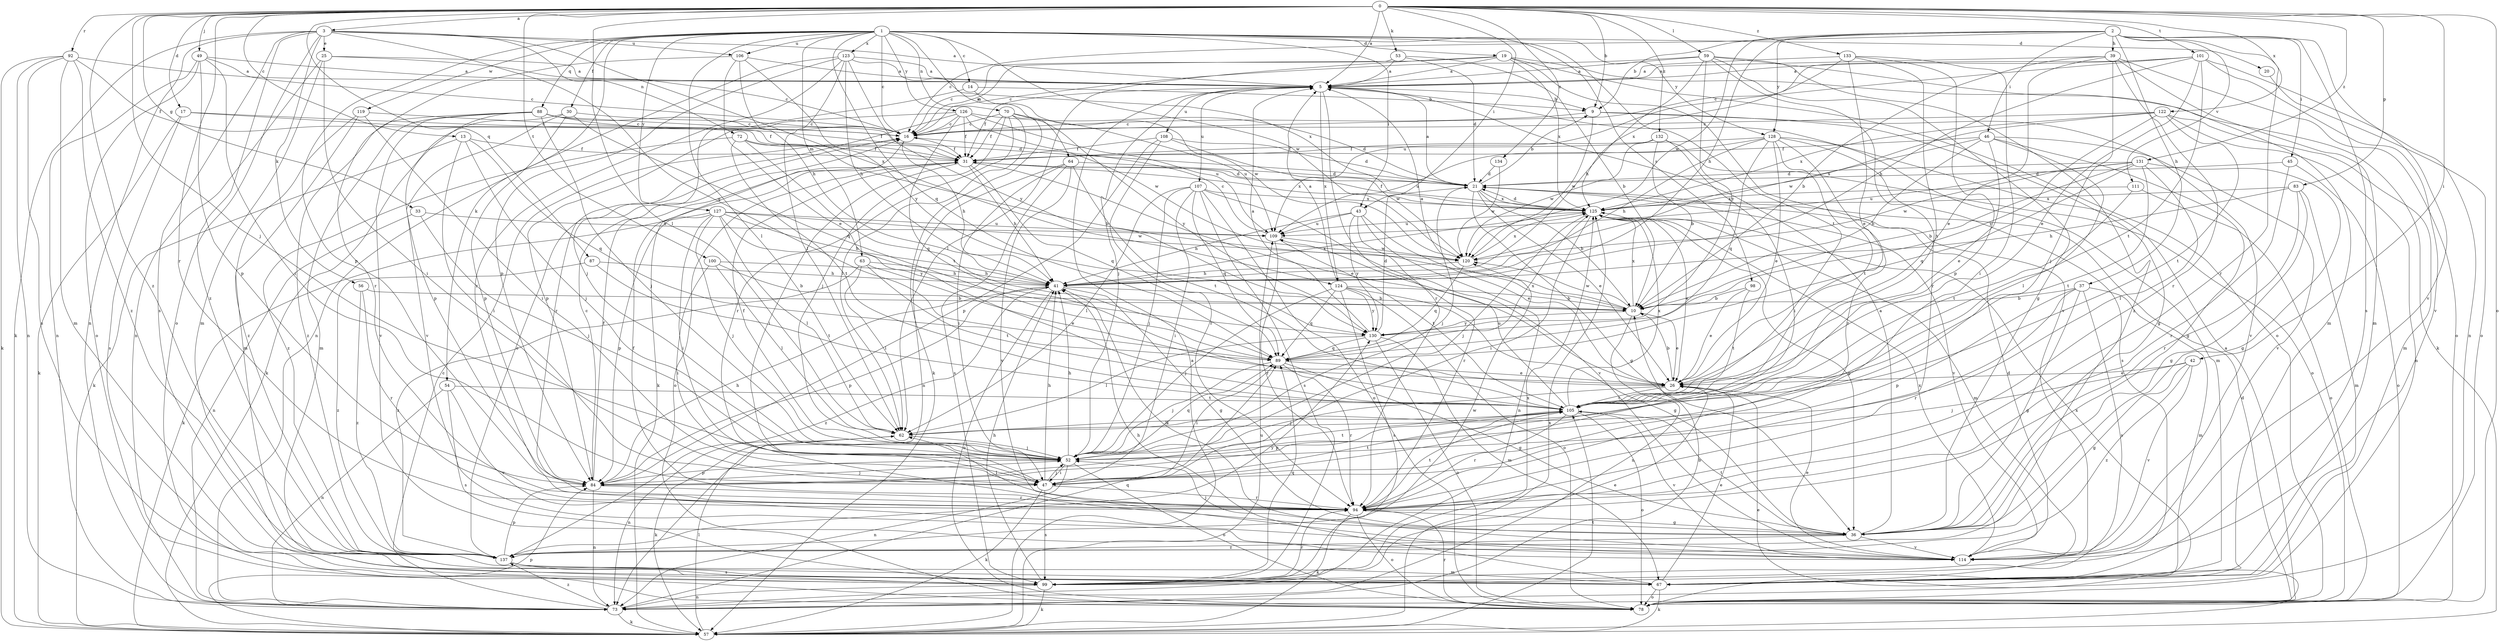 strict digraph  {
0;
1;
2;
3;
5;
9;
10;
13;
14;
16;
17;
19;
20;
21;
25;
26;
30;
31;
33;
36;
37;
39;
41;
42;
43;
45;
46;
47;
49;
52;
53;
54;
56;
57;
59;
62;
63;
64;
67;
70;
72;
73;
78;
83;
84;
87;
88;
89;
92;
94;
98;
99;
100;
101;
105;
106;
107;
108;
109;
111;
114;
119;
120;
122;
123;
124;
125;
126;
127;
128;
130;
131;
132;
133;
134;
137;
0 -> 3  [label=a];
0 -> 5  [label=a];
0 -> 9  [label=b];
0 -> 13  [label=c];
0 -> 17  [label=d];
0 -> 33  [label=g];
0 -> 42  [label=i];
0 -> 43  [label=i];
0 -> 49  [label=j];
0 -> 52  [label=j];
0 -> 53  [label=k];
0 -> 59  [label=l];
0 -> 62  [label=l];
0 -> 78  [label=o];
0 -> 83  [label=p];
0 -> 87  [label=q];
0 -> 92  [label=r];
0 -> 94  [label=r];
0 -> 100  [label=t];
0 -> 101  [label=t];
0 -> 122  [label=x];
0 -> 131  [label=z];
0 -> 132  [label=z];
0 -> 133  [label=z];
0 -> 134  [label=z];
0 -> 137  [label=z];
1 -> 14  [label=c];
1 -> 16  [label=c];
1 -> 19  [label=d];
1 -> 20  [label=d];
1 -> 30  [label=f];
1 -> 43  [label=i];
1 -> 54  [label=k];
1 -> 62  [label=l];
1 -> 63  [label=m];
1 -> 64  [label=m];
1 -> 70  [label=n];
1 -> 84  [label=p];
1 -> 88  [label=q];
1 -> 89  [label=q];
1 -> 98  [label=s];
1 -> 105  [label=t];
1 -> 106  [label=u];
1 -> 119  [label=w];
1 -> 120  [label=w];
1 -> 123  [label=x];
1 -> 126  [label=y];
1 -> 127  [label=y];
1 -> 128  [label=y];
2 -> 9  [label=b];
2 -> 16  [label=c];
2 -> 37  [label=h];
2 -> 39  [label=h];
2 -> 41  [label=h];
2 -> 45  [label=i];
2 -> 46  [label=i];
2 -> 94  [label=r];
2 -> 99  [label=s];
2 -> 111  [label=v];
2 -> 114  [label=v];
2 -> 120  [label=w];
2 -> 128  [label=y];
3 -> 5  [label=a];
3 -> 25  [label=e];
3 -> 56  [label=k];
3 -> 57  [label=k];
3 -> 72  [label=n];
3 -> 73  [label=n];
3 -> 78  [label=o];
3 -> 89  [label=q];
3 -> 99  [label=s];
3 -> 106  [label=u];
3 -> 124  [label=x];
3 -> 137  [label=z];
5 -> 9  [label=b];
5 -> 31  [label=f];
5 -> 52  [label=j];
5 -> 94  [label=r];
5 -> 107  [label=u];
5 -> 108  [label=u];
5 -> 124  [label=x];
9 -> 16  [label=c];
9 -> 36  [label=g];
9 -> 114  [label=v];
9 -> 120  [label=w];
10 -> 5  [label=a];
10 -> 26  [label=e];
10 -> 73  [label=n];
10 -> 120  [label=w];
10 -> 125  [label=x];
10 -> 130  [label=y];
13 -> 31  [label=f];
13 -> 47  [label=i];
13 -> 52  [label=j];
13 -> 57  [label=k];
13 -> 89  [label=q];
14 -> 9  [label=b];
14 -> 52  [label=j];
14 -> 120  [label=w];
16 -> 31  [label=f];
16 -> 41  [label=h];
16 -> 57  [label=k];
17 -> 16  [label=c];
17 -> 31  [label=f];
17 -> 57  [label=k];
17 -> 99  [label=s];
19 -> 5  [label=a];
19 -> 16  [label=c];
19 -> 57  [label=k];
19 -> 62  [label=l];
19 -> 78  [label=o];
19 -> 114  [label=v];
19 -> 125  [label=x];
20 -> 78  [label=o];
21 -> 5  [label=a];
21 -> 9  [label=b];
21 -> 10  [label=b];
21 -> 26  [label=e];
21 -> 36  [label=g];
21 -> 52  [label=j];
21 -> 114  [label=v];
21 -> 125  [label=x];
25 -> 5  [label=a];
25 -> 16  [label=c];
25 -> 47  [label=i];
25 -> 67  [label=m];
25 -> 73  [label=n];
26 -> 10  [label=b];
26 -> 52  [label=j];
26 -> 105  [label=t];
30 -> 16  [label=c];
30 -> 57  [label=k];
30 -> 84  [label=p];
30 -> 89  [label=q];
30 -> 114  [label=v];
31 -> 21  [label=d];
31 -> 26  [label=e];
31 -> 41  [label=h];
31 -> 47  [label=i];
31 -> 78  [label=o];
31 -> 89  [label=q];
31 -> 125  [label=x];
33 -> 52  [label=j];
33 -> 73  [label=n];
33 -> 109  [label=u];
36 -> 5  [label=a];
36 -> 31  [label=f];
36 -> 52  [label=j];
36 -> 105  [label=t];
36 -> 114  [label=v];
36 -> 137  [label=z];
37 -> 10  [label=b];
37 -> 36  [label=g];
37 -> 67  [label=m];
37 -> 84  [label=p];
37 -> 94  [label=r];
37 -> 99  [label=s];
39 -> 5  [label=a];
39 -> 10  [label=b];
39 -> 26  [label=e];
39 -> 52  [label=j];
39 -> 67  [label=m];
39 -> 78  [label=o];
39 -> 94  [label=r];
41 -> 10  [label=b];
41 -> 36  [label=g];
41 -> 78  [label=o];
41 -> 84  [label=p];
41 -> 125  [label=x];
41 -> 137  [label=z];
42 -> 26  [label=e];
42 -> 36  [label=g];
42 -> 52  [label=j];
42 -> 114  [label=v];
42 -> 137  [label=z];
43 -> 26  [label=e];
43 -> 41  [label=h];
43 -> 73  [label=n];
43 -> 94  [label=r];
43 -> 109  [label=u];
43 -> 130  [label=y];
45 -> 21  [label=d];
45 -> 78  [label=o];
45 -> 94  [label=r];
46 -> 10  [label=b];
46 -> 26  [label=e];
46 -> 31  [label=f];
46 -> 36  [label=g];
46 -> 62  [label=l];
46 -> 114  [label=v];
46 -> 125  [label=x];
47 -> 41  [label=h];
47 -> 52  [label=j];
47 -> 57  [label=k];
47 -> 94  [label=r];
47 -> 99  [label=s];
47 -> 105  [label=t];
49 -> 5  [label=a];
49 -> 16  [label=c];
49 -> 47  [label=i];
49 -> 73  [label=n];
49 -> 78  [label=o];
49 -> 84  [label=p];
52 -> 31  [label=f];
52 -> 41  [label=h];
52 -> 47  [label=i];
52 -> 73  [label=n];
52 -> 78  [label=o];
52 -> 84  [label=p];
52 -> 89  [label=q];
52 -> 105  [label=t];
53 -> 5  [label=a];
53 -> 10  [label=b];
53 -> 16  [label=c];
53 -> 21  [label=d];
54 -> 73  [label=n];
54 -> 99  [label=s];
54 -> 105  [label=t];
54 -> 114  [label=v];
56 -> 10  [label=b];
56 -> 94  [label=r];
56 -> 137  [label=z];
57 -> 5  [label=a];
57 -> 26  [label=e];
57 -> 62  [label=l];
57 -> 84  [label=p];
57 -> 105  [label=t];
57 -> 109  [label=u];
57 -> 125  [label=x];
59 -> 5  [label=a];
59 -> 16  [label=c];
59 -> 36  [label=g];
59 -> 41  [label=h];
59 -> 67  [label=m];
59 -> 94  [label=r];
59 -> 130  [label=y];
59 -> 137  [label=z];
62 -> 52  [label=j];
62 -> 57  [label=k];
62 -> 73  [label=n];
63 -> 26  [label=e];
63 -> 41  [label=h];
63 -> 62  [label=l];
63 -> 105  [label=t];
63 -> 137  [label=z];
64 -> 21  [label=d];
64 -> 47  [label=i];
64 -> 73  [label=n];
64 -> 99  [label=s];
64 -> 105  [label=t];
64 -> 114  [label=v];
67 -> 26  [label=e];
67 -> 41  [label=h];
67 -> 57  [label=k];
67 -> 78  [label=o];
70 -> 16  [label=c];
70 -> 31  [label=f];
70 -> 52  [label=j];
70 -> 57  [label=k];
70 -> 62  [label=l];
70 -> 94  [label=r];
70 -> 109  [label=u];
70 -> 130  [label=y];
72 -> 10  [label=b];
72 -> 31  [label=f];
72 -> 89  [label=q];
72 -> 105  [label=t];
72 -> 137  [label=z];
73 -> 10  [label=b];
73 -> 16  [label=c];
73 -> 57  [label=k];
73 -> 89  [label=q];
73 -> 137  [label=z];
78 -> 5  [label=a];
78 -> 21  [label=d];
78 -> 94  [label=r];
78 -> 125  [label=x];
83 -> 36  [label=g];
83 -> 41  [label=h];
83 -> 67  [label=m];
83 -> 94  [label=r];
83 -> 125  [label=x];
84 -> 16  [label=c];
84 -> 31  [label=f];
84 -> 41  [label=h];
84 -> 52  [label=j];
84 -> 73  [label=n];
84 -> 94  [label=r];
87 -> 41  [label=h];
87 -> 105  [label=t];
87 -> 137  [label=z];
88 -> 16  [label=c];
88 -> 21  [label=d];
88 -> 31  [label=f];
88 -> 52  [label=j];
88 -> 67  [label=m];
88 -> 84  [label=p];
88 -> 114  [label=v];
88 -> 137  [label=z];
89 -> 26  [label=e];
89 -> 36  [label=g];
89 -> 47  [label=i];
89 -> 52  [label=j];
89 -> 94  [label=r];
89 -> 125  [label=x];
92 -> 5  [label=a];
92 -> 31  [label=f];
92 -> 57  [label=k];
92 -> 67  [label=m];
92 -> 73  [label=n];
92 -> 99  [label=s];
92 -> 137  [label=z];
94 -> 36  [label=g];
94 -> 57  [label=k];
94 -> 62  [label=l];
94 -> 78  [label=o];
94 -> 105  [label=t];
98 -> 10  [label=b];
98 -> 26  [label=e];
98 -> 105  [label=t];
99 -> 26  [label=e];
99 -> 41  [label=h];
99 -> 57  [label=k];
99 -> 73  [label=n];
99 -> 89  [label=q];
99 -> 94  [label=r];
99 -> 125  [label=x];
100 -> 10  [label=b];
100 -> 41  [label=h];
100 -> 47  [label=i];
100 -> 62  [label=l];
101 -> 5  [label=a];
101 -> 16  [label=c];
101 -> 26  [label=e];
101 -> 41  [label=h];
101 -> 73  [label=n];
101 -> 105  [label=t];
101 -> 109  [label=u];
101 -> 114  [label=v];
105 -> 62  [label=l];
105 -> 78  [label=o];
105 -> 84  [label=p];
105 -> 94  [label=r];
105 -> 109  [label=u];
105 -> 114  [label=v];
105 -> 125  [label=x];
106 -> 5  [label=a];
106 -> 26  [label=e];
106 -> 41  [label=h];
106 -> 94  [label=r];
106 -> 130  [label=y];
107 -> 47  [label=i];
107 -> 52  [label=j];
107 -> 62  [label=l];
107 -> 78  [label=o];
107 -> 89  [label=q];
107 -> 99  [label=s];
107 -> 114  [label=v];
107 -> 125  [label=x];
108 -> 21  [label=d];
108 -> 31  [label=f];
108 -> 84  [label=p];
108 -> 94  [label=r];
108 -> 120  [label=w];
109 -> 16  [label=c];
109 -> 94  [label=r];
109 -> 105  [label=t];
109 -> 120  [label=w];
111 -> 78  [label=o];
111 -> 105  [label=t];
111 -> 125  [label=x];
114 -> 21  [label=d];
114 -> 26  [label=e];
114 -> 41  [label=h];
114 -> 125  [label=x];
119 -> 16  [label=c];
119 -> 47  [label=i];
119 -> 67  [label=m];
119 -> 137  [label=z];
120 -> 41  [label=h];
120 -> 89  [label=q];
120 -> 125  [label=x];
122 -> 16  [label=c];
122 -> 67  [label=m];
122 -> 73  [label=n];
122 -> 105  [label=t];
122 -> 120  [label=w];
122 -> 125  [label=x];
122 -> 130  [label=y];
123 -> 5  [label=a];
123 -> 41  [label=h];
123 -> 62  [label=l];
123 -> 73  [label=n];
123 -> 84  [label=p];
123 -> 94  [label=r];
123 -> 125  [label=x];
123 -> 130  [label=y];
124 -> 5  [label=a];
124 -> 10  [label=b];
124 -> 36  [label=g];
124 -> 52  [label=j];
124 -> 78  [label=o];
124 -> 89  [label=q];
124 -> 99  [label=s];
124 -> 130  [label=y];
125 -> 21  [label=d];
125 -> 26  [label=e];
125 -> 31  [label=f];
125 -> 36  [label=g];
125 -> 47  [label=i];
125 -> 52  [label=j];
125 -> 67  [label=m];
125 -> 109  [label=u];
126 -> 16  [label=c];
126 -> 21  [label=d];
126 -> 31  [label=f];
126 -> 84  [label=p];
126 -> 94  [label=r];
126 -> 105  [label=t];
126 -> 109  [label=u];
126 -> 120  [label=w];
127 -> 41  [label=h];
127 -> 47  [label=i];
127 -> 52  [label=j];
127 -> 57  [label=k];
127 -> 62  [label=l];
127 -> 84  [label=p];
127 -> 109  [label=u];
127 -> 120  [label=w];
127 -> 130  [label=y];
128 -> 26  [label=e];
128 -> 31  [label=f];
128 -> 41  [label=h];
128 -> 67  [label=m];
128 -> 89  [label=q];
128 -> 94  [label=r];
128 -> 99  [label=s];
128 -> 105  [label=t];
128 -> 109  [label=u];
130 -> 5  [label=a];
130 -> 21  [label=d];
130 -> 62  [label=l];
130 -> 67  [label=m];
130 -> 78  [label=o];
130 -> 89  [label=q];
131 -> 10  [label=b];
131 -> 21  [label=d];
131 -> 36  [label=g];
131 -> 62  [label=l];
131 -> 89  [label=q];
131 -> 105  [label=t];
131 -> 109  [label=u];
131 -> 120  [label=w];
132 -> 10  [label=b];
132 -> 31  [label=f];
132 -> 47  [label=i];
132 -> 78  [label=o];
132 -> 120  [label=w];
133 -> 5  [label=a];
133 -> 26  [label=e];
133 -> 47  [label=i];
133 -> 84  [label=p];
133 -> 105  [label=t];
133 -> 125  [label=x];
134 -> 21  [label=d];
134 -> 120  [label=w];
137 -> 16  [label=c];
137 -> 67  [label=m];
137 -> 84  [label=p];
137 -> 99  [label=s];
137 -> 120  [label=w];
137 -> 130  [label=y];
}

